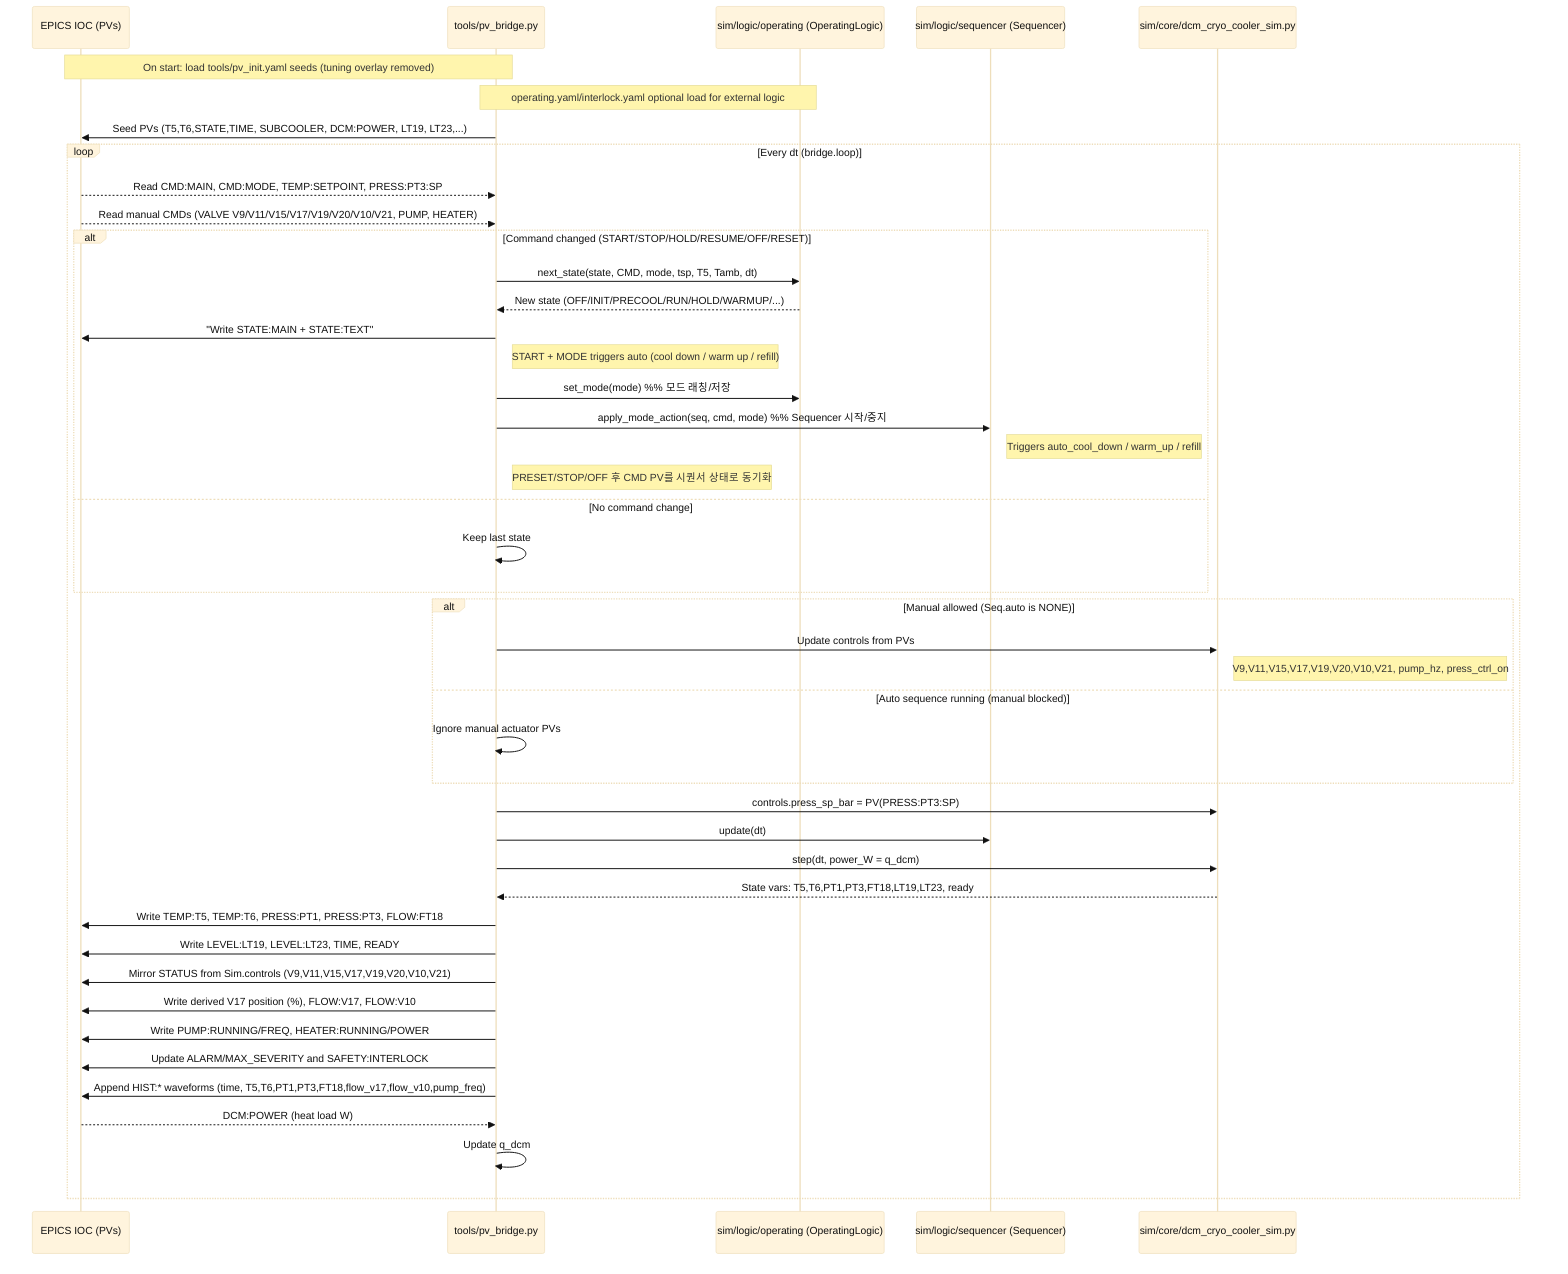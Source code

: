 %% Mermaid 시퀀스 다이어그램: pv_bridge.py ↔ OperatingLogic ↔ CryoCoolerSim ↔ EPICS PVs
%% 루프별 값 흐름과 명령 변화 시 동작 설명

%%{init: {
  "theme":"base",
  "themeVariables":{"background":"#ffffff","primaryTextColor":"#111111"
}}}%%

sequenceDiagram
    %% 참가자 목록
    participant IOC as EPICS IOC (PVs)
    participant Bridge as tools/pv_bridge.py
    participant Oper as sim/logic/operating (OperatingLogic)
    participant Seq as sim/logic/sequencer (Sequencer)
    participant Sim as sim/core/dcm_cryo_cooler_sim.py

    %% 초기 설정 (tuning overlay 제거됨)
    Note over Bridge,IOC: On start: load tools/pv_init.yaml seeds (tuning overlay removed)
    Note over Bridge,Oper: operating.yaml/interlock.yaml optional load for external logic
    Bridge->>IOC: Seed PVs (T5,T6,STATE,TIME, SUBCOOLER, DCM:POWER, LT19, LT23,...)

    loop Every dt (bridge.loop)
        IOC-->>Bridge: Read CMD:MAIN, CMD:MODE, TEMP:SETPOINT, PRESS:PT3:SP
        IOC-->>Bridge: Read manual CMDs (VALVE V9/V11/V15/V17/V19/V20/V10/V21, PUMP, HEATER)

        alt Command changed (START/STOP/HOLD/RESUME/OFF/RESET)
            Bridge->>Oper: next_state(state, CMD, mode, tsp, T5, Tamb, dt)
            Oper-->>Bridge: New state (OFF/INIT/PRECOOL/RUN/HOLD/WARMUP/...)
            Bridge->>IOC: "Write STATE:MAIN + STATE:TEXT"
            Note right of Bridge: START + MODE triggers auto (cool down / warm up / refill)
            Bridge->>Oper: set_mode(mode)  %% 모드 래칭/저장
            Bridge->>Seq: apply_mode_action(seq, cmd, mode)  %% Sequencer 시작/중지
            Note right of Seq: Triggers auto_cool_down / warm_up / refill
            Note right of Bridge: PRESET/STOP/OFF 후 CMD PV를 시퀀서 상태로 동기화
        else No command change
            Bridge->>Bridge: Keep last state
        end

        %% 수동 밸브 허용 시 처리
        alt Manual allowed (Seq.auto is NONE)
            Bridge->>Sim: Update controls from PVs
            Note right of Sim: V9,V11,V15,V17,V19,V20,V10,V21, pump_hz, press_ctrl_on
        else Auto sequence running (manual blocked)
            Bridge->>Bridge: Ignore manual actuator PVs
        end

        %% 설정값 적용 및 시뮬레이션 스텝
        Bridge->>Sim: controls.press_sp_bar = PV(PRESS:PT3:SP)
        Bridge->>Seq: update(dt)
        Bridge->>Sim: step(dt, power_W = q_dcm)
        Sim-->>Bridge: State vars: T5,T6,PT1,PT3,FT18,LT19,LT23, ready

        %% 공정 값 및 상태 게시
        Bridge->>IOC: Write TEMP:T5, TEMP:T6, PRESS:PT1, PRESS:PT3, FLOW:FT18
        Bridge->>IOC: Write LEVEL:LT19, LEVEL:LT23, TIME, READY
        Bridge->>IOC: Mirror STATUS from Sim.controls (V9,V11,V15,V17,V19,V20,V10,V21)
        Bridge->>IOC: Write derived V17 position (%), FLOW:V17, FLOW:V10
        Bridge->>IOC: Write PUMP:RUNNING/FREQ, HEATER:RUNNING/POWER
        Bridge->>IOC: Update ALARM/MAX_SEVERITY and SAFETY:INTERLOCK
        Bridge->>IOC: Append HIST:* waveforms (time, T5,T6,PT1,PT3,FT18,flow_v17,flow_v10,pump_freq)

        %% 운전자가 입력하는 열부하 읽기 (선택 사항)
        IOC-->>Bridge: DCM:POWER (heat load W)
        Bridge->>Bridge: Update q_dcm
    end